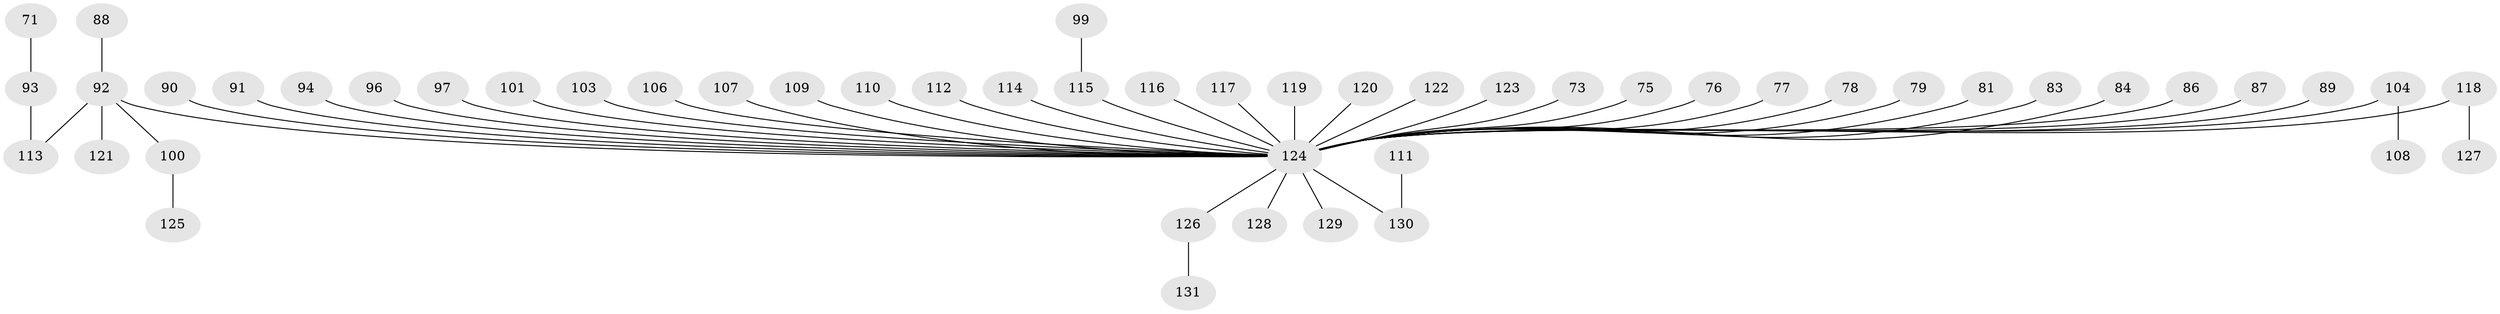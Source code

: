 // original degree distribution, {7: 0.022900763358778626, 4: 0.08396946564885496, 5: 0.030534351145038167, 3: 0.11450381679389313, 2: 0.24427480916030533, 1: 0.5038167938931297}
// Generated by graph-tools (version 1.1) at 2025/56/03/04/25 21:56:23]
// undirected, 52 vertices, 51 edges
graph export_dot {
graph [start="1"]
  node [color=gray90,style=filled];
  71;
  73;
  75;
  76;
  77;
  78;
  79;
  81;
  83;
  84;
  86;
  87;
  88;
  89;
  90;
  91;
  92 [super="+27"];
  93 [super="+36"];
  94;
  96;
  97;
  99;
  100;
  101;
  103;
  104;
  106;
  107;
  108;
  109;
  110;
  111;
  112;
  113 [super="+35"];
  114;
  115 [super="+57"];
  116;
  117;
  118;
  119;
  120;
  121;
  122;
  123 [super="+64"];
  124 [super="+1+3+6+5+9+16+15+20+18+44+37+82+24+67+54+60+68+58+98+59+34+39+47+53+74+52+72+85+62+65+66+69+102+105+70"];
  125;
  126;
  127;
  128;
  129;
  130 [super="+95"];
  131;
  71 -- 93;
  73 -- 124;
  75 -- 124;
  76 -- 124;
  77 -- 124;
  78 -- 124;
  79 -- 124;
  81 -- 124;
  83 -- 124;
  84 -- 124;
  86 -- 124;
  87 -- 124;
  88 -- 92;
  89 -- 124;
  90 -- 124;
  91 -- 124;
  92 -- 100;
  92 -- 121;
  92 -- 124;
  92 -- 113;
  93 -- 113;
  94 -- 124;
  96 -- 124;
  97 -- 124;
  99 -- 115;
  100 -- 125;
  101 -- 124;
  103 -- 124;
  104 -- 108;
  104 -- 124;
  106 -- 124;
  107 -- 124;
  109 -- 124;
  110 -- 124;
  111 -- 130;
  112 -- 124;
  114 -- 124;
  115 -- 124;
  116 -- 124;
  117 -- 124;
  118 -- 127;
  118 -- 124;
  119 -- 124;
  120 -- 124;
  122 -- 124;
  123 -- 124;
  124 -- 130;
  124 -- 126;
  124 -- 128;
  124 -- 129;
  126 -- 131;
}
